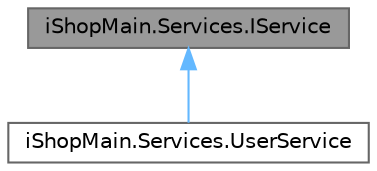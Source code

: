 digraph "iShopMain.Services.IService"
{
 // LATEX_PDF_SIZE
  bgcolor="transparent";
  edge [fontname=Helvetica,fontsize=10,labelfontname=Helvetica,labelfontsize=10];
  node [fontname=Helvetica,fontsize=10,shape=box,height=0.2,width=0.4];
  Node1 [id="Node000001",label="iShopMain.Services.IService",height=0.2,width=0.4,color="gray40", fillcolor="grey60", style="filled", fontcolor="black",tooltip=" "];
  Node1 -> Node2 [id="edge1_Node000001_Node000002",dir="back",color="steelblue1",style="solid",tooltip=" "];
  Node2 [id="Node000002",label="iShopMain.Services.UserService",height=0.2,width=0.4,color="gray40", fillcolor="white", style="filled",URL="$classi_shop_main_1_1_services_1_1_user_service.html",tooltip=" "];
}
